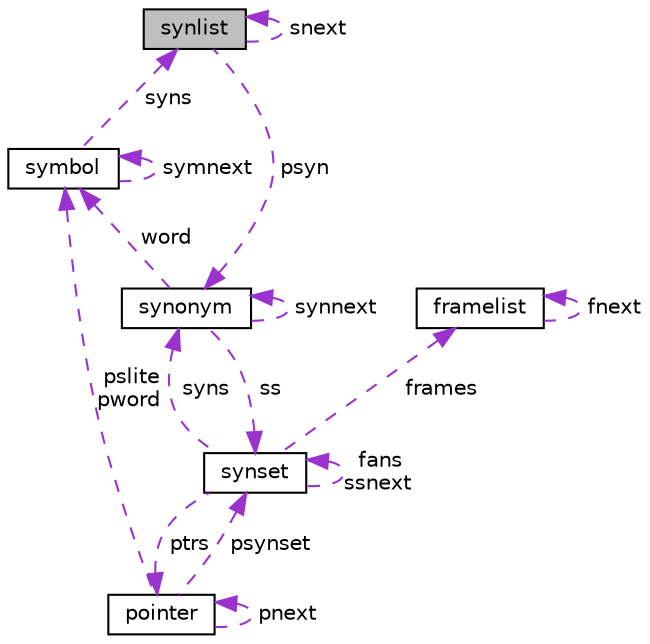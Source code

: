 digraph "synlist"
{
  edge [fontname="Helvetica",fontsize="10",labelfontname="Helvetica",labelfontsize="10"];
  node [fontname="Helvetica",fontsize="10",shape=record];
  Node1 [label="synlist",height=0.2,width=0.4,color="black", fillcolor="grey75", style="filled", fontcolor="black"];
  Node2 -> Node1 [dir="back",color="darkorchid3",fontsize="10",style="dashed",label=" psyn" ,fontname="Helvetica"];
  Node2 [label="synonym",height=0.2,width=0.4,color="black", fillcolor="white", style="filled",URL="$structsynonym.html"];
  Node2 -> Node2 [dir="back",color="darkorchid3",fontsize="10",style="dashed",label=" synnext" ,fontname="Helvetica"];
  Node3 -> Node2 [dir="back",color="darkorchid3",fontsize="10",style="dashed",label=" word" ,fontname="Helvetica"];
  Node3 [label="symbol",height=0.2,width=0.4,color="black", fillcolor="white", style="filled",URL="$structsymbol.html"];
  Node1 -> Node3 [dir="back",color="darkorchid3",fontsize="10",style="dashed",label=" syns" ,fontname="Helvetica"];
  Node3 -> Node3 [dir="back",color="darkorchid3",fontsize="10",style="dashed",label=" symnext" ,fontname="Helvetica"];
  Node4 -> Node2 [dir="back",color="darkorchid3",fontsize="10",style="dashed",label=" ss" ,fontname="Helvetica"];
  Node4 [label="synset",height=0.2,width=0.4,color="black", fillcolor="white", style="filled",URL="$structsynset.html"];
  Node2 -> Node4 [dir="back",color="darkorchid3",fontsize="10",style="dashed",label=" syns" ,fontname="Helvetica"];
  Node4 -> Node4 [dir="back",color="darkorchid3",fontsize="10",style="dashed",label=" fans\nssnext" ,fontname="Helvetica"];
  Node5 -> Node4 [dir="back",color="darkorchid3",fontsize="10",style="dashed",label=" frames" ,fontname="Helvetica"];
  Node5 [label="framelist",height=0.2,width=0.4,color="black", fillcolor="white", style="filled",URL="$structframelist.html"];
  Node5 -> Node5 [dir="back",color="darkorchid3",fontsize="10",style="dashed",label=" fnext" ,fontname="Helvetica"];
  Node6 -> Node4 [dir="back",color="darkorchid3",fontsize="10",style="dashed",label=" ptrs" ,fontname="Helvetica"];
  Node6 [label="pointer",height=0.2,width=0.4,color="black", fillcolor="white", style="filled",URL="$structpointer.html"];
  Node4 -> Node6 [dir="back",color="darkorchid3",fontsize="10",style="dashed",label=" psynset" ,fontname="Helvetica"];
  Node3 -> Node6 [dir="back",color="darkorchid3",fontsize="10",style="dashed",label=" pslite\npword" ,fontname="Helvetica"];
  Node6 -> Node6 [dir="back",color="darkorchid3",fontsize="10",style="dashed",label=" pnext" ,fontname="Helvetica"];
  Node1 -> Node1 [dir="back",color="darkorchid3",fontsize="10",style="dashed",label=" snext" ,fontname="Helvetica"];
}
